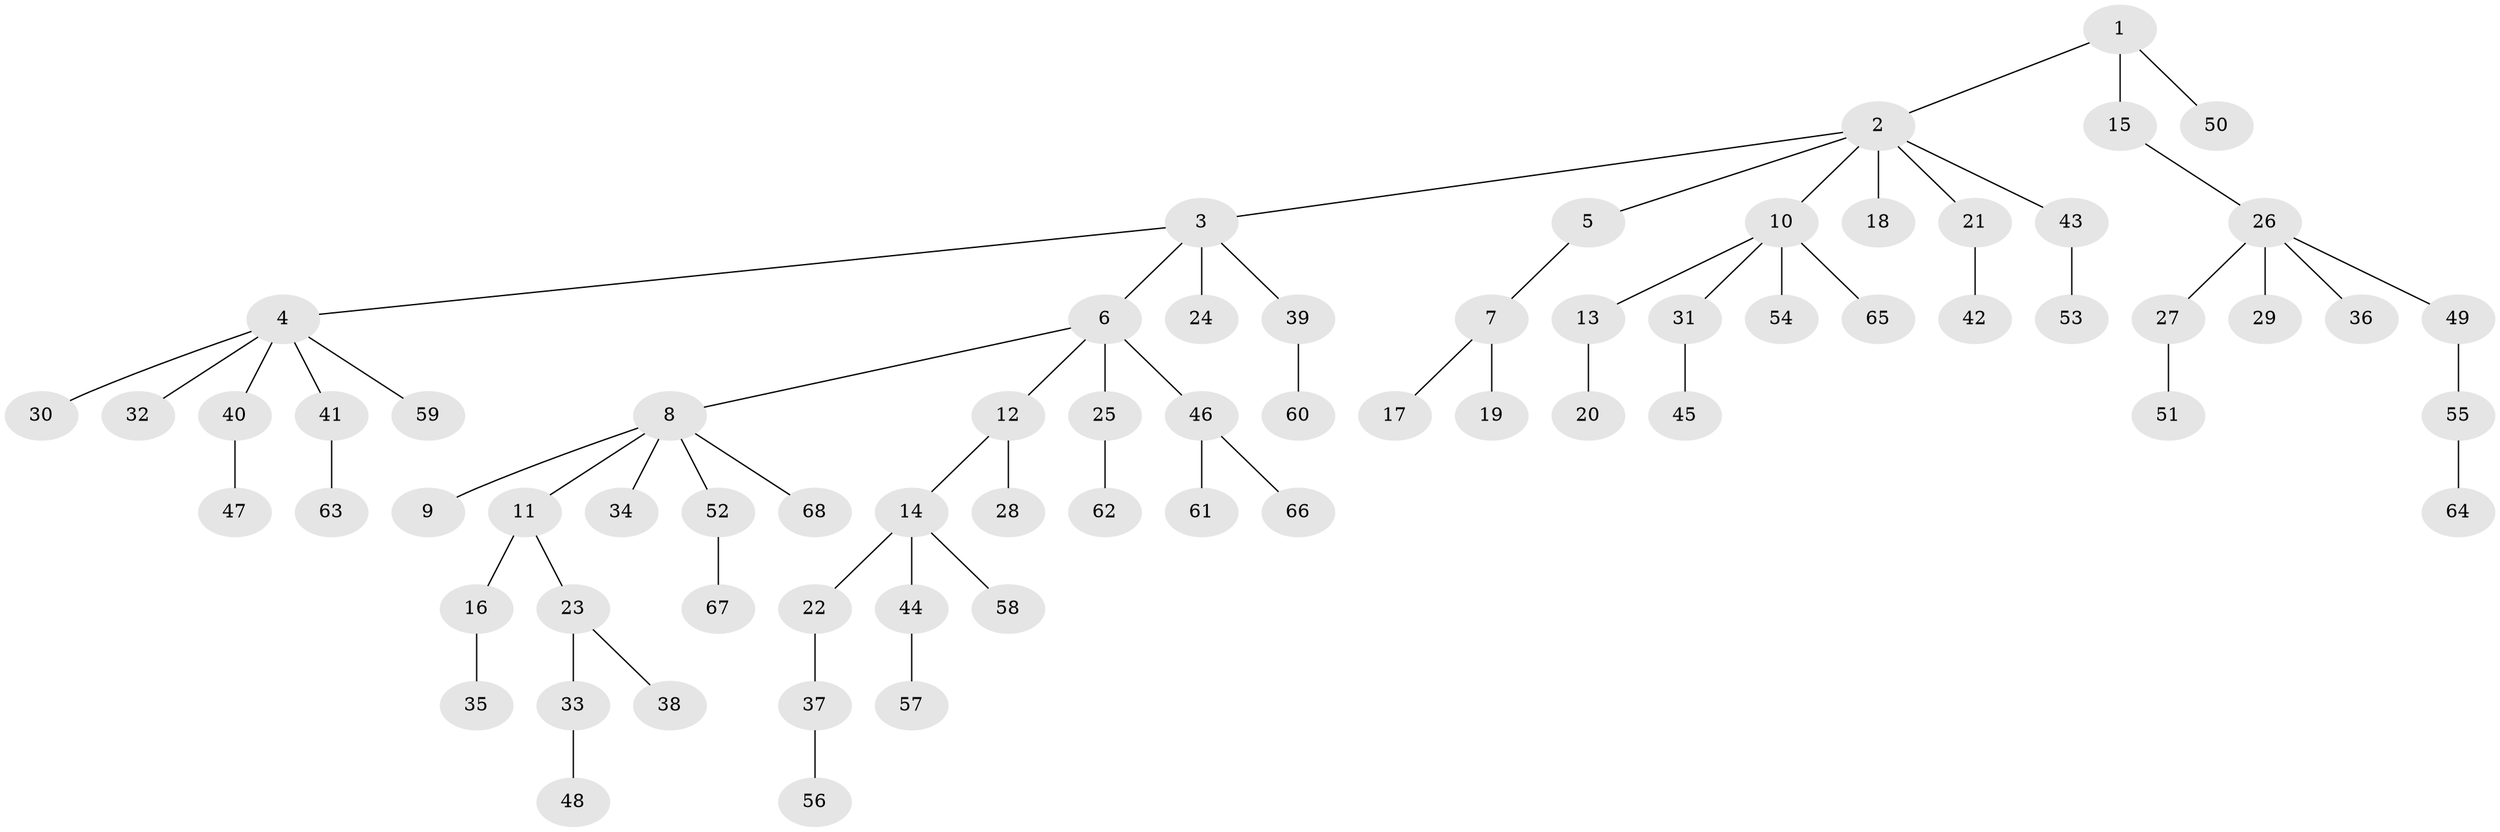 // coarse degree distribution, {2: 0.25, 1: 0.5, 5: 0.03571428571428571, 3: 0.10714285714285714, 4: 0.10714285714285714}
// Generated by graph-tools (version 1.1) at 2025/37/03/04/25 23:37:29]
// undirected, 68 vertices, 67 edges
graph export_dot {
  node [color=gray90,style=filled];
  1;
  2;
  3;
  4;
  5;
  6;
  7;
  8;
  9;
  10;
  11;
  12;
  13;
  14;
  15;
  16;
  17;
  18;
  19;
  20;
  21;
  22;
  23;
  24;
  25;
  26;
  27;
  28;
  29;
  30;
  31;
  32;
  33;
  34;
  35;
  36;
  37;
  38;
  39;
  40;
  41;
  42;
  43;
  44;
  45;
  46;
  47;
  48;
  49;
  50;
  51;
  52;
  53;
  54;
  55;
  56;
  57;
  58;
  59;
  60;
  61;
  62;
  63;
  64;
  65;
  66;
  67;
  68;
  1 -- 2;
  1 -- 15;
  1 -- 50;
  2 -- 3;
  2 -- 5;
  2 -- 10;
  2 -- 18;
  2 -- 21;
  2 -- 43;
  3 -- 4;
  3 -- 6;
  3 -- 24;
  3 -- 39;
  4 -- 30;
  4 -- 32;
  4 -- 40;
  4 -- 41;
  4 -- 59;
  5 -- 7;
  6 -- 8;
  6 -- 12;
  6 -- 25;
  6 -- 46;
  7 -- 17;
  7 -- 19;
  8 -- 9;
  8 -- 11;
  8 -- 34;
  8 -- 52;
  8 -- 68;
  10 -- 13;
  10 -- 31;
  10 -- 54;
  10 -- 65;
  11 -- 16;
  11 -- 23;
  12 -- 14;
  12 -- 28;
  13 -- 20;
  14 -- 22;
  14 -- 44;
  14 -- 58;
  15 -- 26;
  16 -- 35;
  21 -- 42;
  22 -- 37;
  23 -- 33;
  23 -- 38;
  25 -- 62;
  26 -- 27;
  26 -- 29;
  26 -- 36;
  26 -- 49;
  27 -- 51;
  31 -- 45;
  33 -- 48;
  37 -- 56;
  39 -- 60;
  40 -- 47;
  41 -- 63;
  43 -- 53;
  44 -- 57;
  46 -- 61;
  46 -- 66;
  49 -- 55;
  52 -- 67;
  55 -- 64;
}
